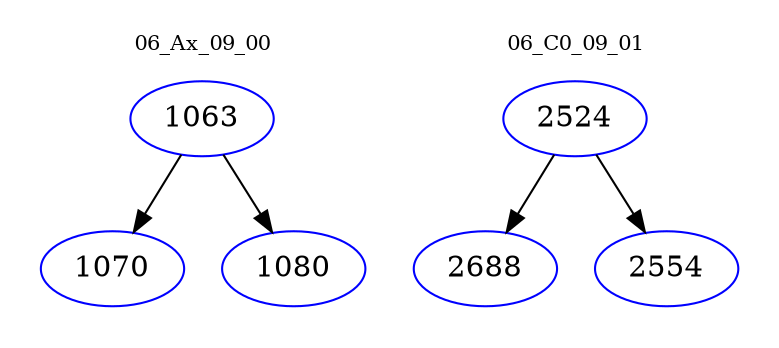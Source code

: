 digraph{
subgraph cluster_0 {
color = white
label = "06_Ax_09_00";
fontsize=10;
T0_1063 [label="1063", color="blue"]
T0_1063 -> T0_1070 [color="black"]
T0_1070 [label="1070", color="blue"]
T0_1063 -> T0_1080 [color="black"]
T0_1080 [label="1080", color="blue"]
}
subgraph cluster_1 {
color = white
label = "06_C0_09_01";
fontsize=10;
T1_2524 [label="2524", color="blue"]
T1_2524 -> T1_2688 [color="black"]
T1_2688 [label="2688", color="blue"]
T1_2524 -> T1_2554 [color="black"]
T1_2554 [label="2554", color="blue"]
}
}
